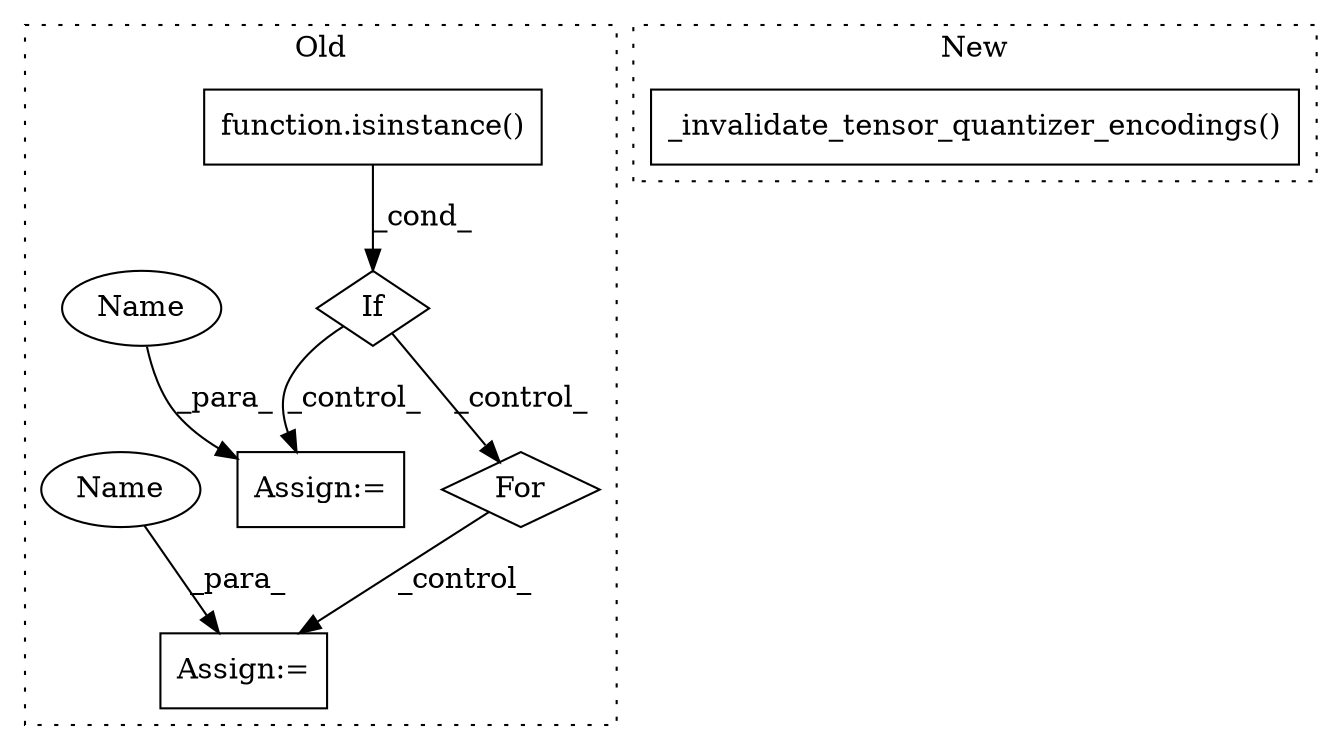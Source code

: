 digraph G {
subgraph cluster0 {
1 [label="For" a="107" s="13680,13725" l="4,22" shape="diamond"];
3 [label="Assign:=" a="68" s="13779" l="3" shape="box"];
4 [label="If" a="96" s="13620" l="3" shape="diamond"];
5 [label="Assign:=" a="68" s="13859" l="3" shape="box"];
6 [label="function.isinstance()" a="75" s="13623,13661" l="11,1" shape="box"];
7 [label="Name" a="87" s="13862" l="5" shape="ellipse"];
8 [label="Name" a="87" s="13782" l="5" shape="ellipse"];
label = "Old";
style="dotted";
}
subgraph cluster1 {
2 [label="_invalidate_tensor_quantizer_encodings()" a="75" s="14020" l="45" shape="box"];
label = "New";
style="dotted";
}
1 -> 3 [label="_control_"];
4 -> 1 [label="_control_"];
4 -> 5 [label="_control_"];
6 -> 4 [label="_cond_"];
7 -> 5 [label="_para_"];
8 -> 3 [label="_para_"];
}